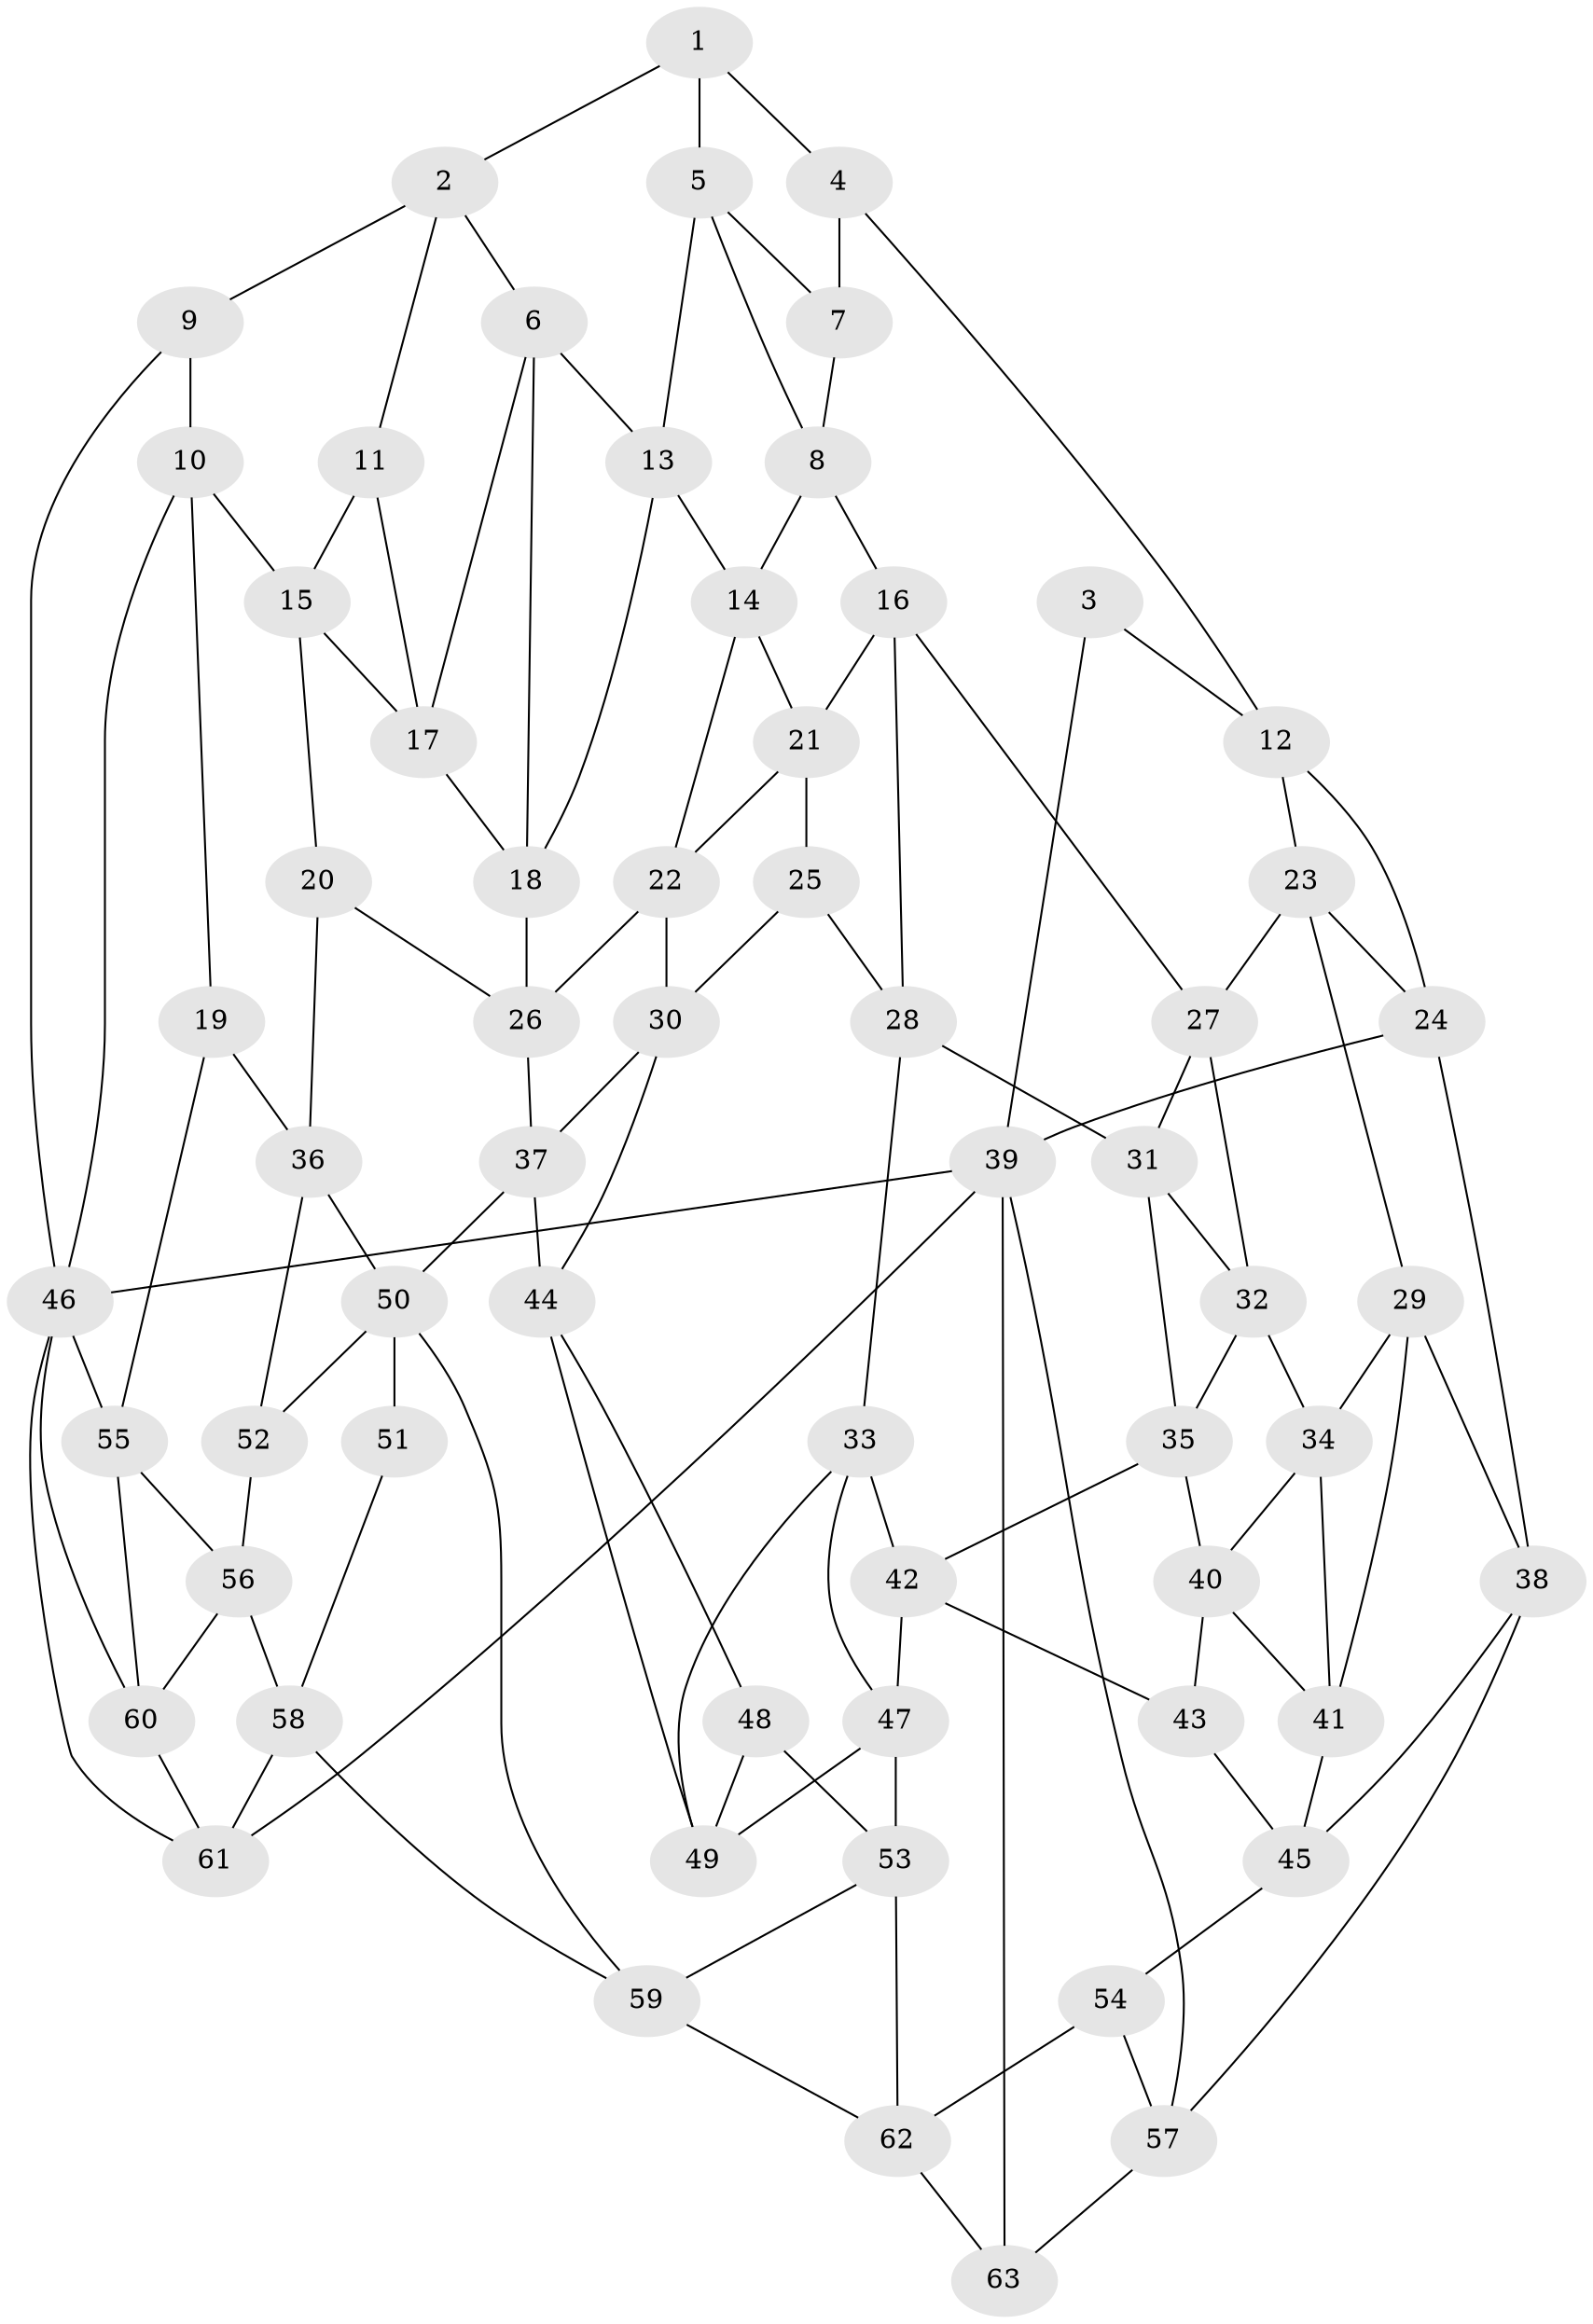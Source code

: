 // original degree distribution, {3: 0.032, 5: 0.56, 4: 0.2, 6: 0.208}
// Generated by graph-tools (version 1.1) at 2025/51/03/09/25 03:51:06]
// undirected, 63 vertices, 120 edges
graph export_dot {
graph [start="1"]
  node [color=gray90,style=filled];
  1;
  2;
  3;
  4;
  5;
  6;
  7;
  8;
  9;
  10;
  11;
  12;
  13;
  14;
  15;
  16;
  17;
  18;
  19;
  20;
  21;
  22;
  23;
  24;
  25;
  26;
  27;
  28;
  29;
  30;
  31;
  32;
  33;
  34;
  35;
  36;
  37;
  38;
  39;
  40;
  41;
  42;
  43;
  44;
  45;
  46;
  47;
  48;
  49;
  50;
  51;
  52;
  53;
  54;
  55;
  56;
  57;
  58;
  59;
  60;
  61;
  62;
  63;
  1 -- 2 [weight=1.0];
  1 -- 4 [weight=1.0];
  1 -- 5 [weight=1.0];
  2 -- 6 [weight=1.0];
  2 -- 9 [weight=1.0];
  2 -- 11 [weight=1.0];
  3 -- 12 [weight=1.0];
  3 -- 39 [weight=1.0];
  4 -- 7 [weight=2.0];
  4 -- 12 [weight=1.0];
  5 -- 7 [weight=1.0];
  5 -- 8 [weight=1.0];
  5 -- 13 [weight=1.0];
  6 -- 13 [weight=1.0];
  6 -- 17 [weight=1.0];
  6 -- 18 [weight=1.0];
  7 -- 8 [weight=1.0];
  8 -- 14 [weight=1.0];
  8 -- 16 [weight=1.0];
  9 -- 10 [weight=1.0];
  9 -- 46 [weight=1.0];
  10 -- 15 [weight=1.0];
  10 -- 19 [weight=1.0];
  10 -- 46 [weight=1.0];
  11 -- 15 [weight=1.0];
  11 -- 17 [weight=1.0];
  12 -- 23 [weight=1.0];
  12 -- 24 [weight=1.0];
  13 -- 14 [weight=1.0];
  13 -- 18 [weight=1.0];
  14 -- 21 [weight=1.0];
  14 -- 22 [weight=1.0];
  15 -- 17 [weight=1.0];
  15 -- 20 [weight=1.0];
  16 -- 21 [weight=1.0];
  16 -- 27 [weight=1.0];
  16 -- 28 [weight=1.0];
  17 -- 18 [weight=1.0];
  18 -- 26 [weight=1.0];
  19 -- 36 [weight=1.0];
  19 -- 55 [weight=1.0];
  20 -- 26 [weight=1.0];
  20 -- 36 [weight=1.0];
  21 -- 22 [weight=1.0];
  21 -- 25 [weight=1.0];
  22 -- 26 [weight=1.0];
  22 -- 30 [weight=1.0];
  23 -- 24 [weight=1.0];
  23 -- 27 [weight=1.0];
  23 -- 29 [weight=1.0];
  24 -- 38 [weight=1.0];
  24 -- 39 [weight=1.0];
  25 -- 28 [weight=1.0];
  25 -- 30 [weight=1.0];
  26 -- 37 [weight=1.0];
  27 -- 31 [weight=1.0];
  27 -- 32 [weight=1.0];
  28 -- 31 [weight=1.0];
  28 -- 33 [weight=1.0];
  29 -- 34 [weight=1.0];
  29 -- 38 [weight=1.0];
  29 -- 41 [weight=1.0];
  30 -- 37 [weight=1.0];
  30 -- 44 [weight=1.0];
  31 -- 32 [weight=1.0];
  31 -- 35 [weight=1.0];
  32 -- 34 [weight=1.0];
  32 -- 35 [weight=1.0];
  33 -- 42 [weight=1.0];
  33 -- 47 [weight=1.0];
  33 -- 49 [weight=1.0];
  34 -- 40 [weight=1.0];
  34 -- 41 [weight=1.0];
  35 -- 40 [weight=1.0];
  35 -- 42 [weight=1.0];
  36 -- 50 [weight=1.0];
  36 -- 52 [weight=1.0];
  37 -- 44 [weight=1.0];
  37 -- 50 [weight=1.0];
  38 -- 45 [weight=1.0];
  38 -- 57 [weight=1.0];
  39 -- 46 [weight=1.0];
  39 -- 57 [weight=1.0];
  39 -- 61 [weight=1.0];
  39 -- 63 [weight=1.0];
  40 -- 41 [weight=1.0];
  40 -- 43 [weight=1.0];
  41 -- 45 [weight=1.0];
  42 -- 43 [weight=1.0];
  42 -- 47 [weight=1.0];
  43 -- 45 [weight=1.0];
  44 -- 48 [weight=1.0];
  44 -- 49 [weight=1.0];
  45 -- 54 [weight=1.0];
  46 -- 55 [weight=1.0];
  46 -- 60 [weight=1.0];
  46 -- 61 [weight=1.0];
  47 -- 49 [weight=1.0];
  47 -- 53 [weight=1.0];
  48 -- 49 [weight=1.0];
  48 -- 53 [weight=1.0];
  50 -- 51 [weight=2.0];
  50 -- 52 [weight=1.0];
  50 -- 59 [weight=1.0];
  51 -- 58 [weight=1.0];
  52 -- 56 [weight=1.0];
  53 -- 59 [weight=1.0];
  53 -- 62 [weight=1.0];
  54 -- 57 [weight=1.0];
  54 -- 62 [weight=1.0];
  55 -- 56 [weight=1.0];
  55 -- 60 [weight=1.0];
  56 -- 58 [weight=1.0];
  56 -- 60 [weight=1.0];
  57 -- 63 [weight=1.0];
  58 -- 59 [weight=1.0];
  58 -- 61 [weight=1.0];
  59 -- 62 [weight=1.0];
  60 -- 61 [weight=1.0];
  62 -- 63 [weight=1.0];
}
